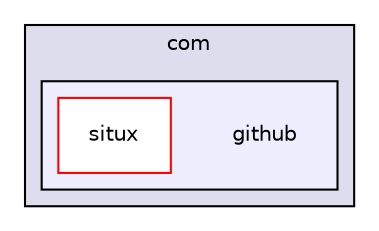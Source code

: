 digraph "github" {
  compound=true
  node [ fontsize="10", fontname="Helvetica"];
  edge [ labelfontsize="10", labelfontname="Helvetica"];
  subgraph clusterdir_5cf1a3f72655fc8f61cc159f512005fd {
    graph [ bgcolor="#ddddee", pencolor="black", label="com" fontname="Helvetica", fontsize="10", URL="dir_5cf1a3f72655fc8f61cc159f512005fd.html"]
  subgraph clusterdir_73e5ee03eaf676229d4b5eac078057f6 {
    graph [ bgcolor="#eeeeff", pencolor="black", label="" URL="dir_73e5ee03eaf676229d4b5eac078057f6.html"];
    dir_73e5ee03eaf676229d4b5eac078057f6 [shape=plaintext label="github"];
    dir_4b2df5708e0c0547a7fcd2f9061b1758 [shape=box label="situx" color="red" fillcolor="white" style="filled" URL="dir_4b2df5708e0c0547a7fcd2f9061b1758.html"];
  }
  }
}
